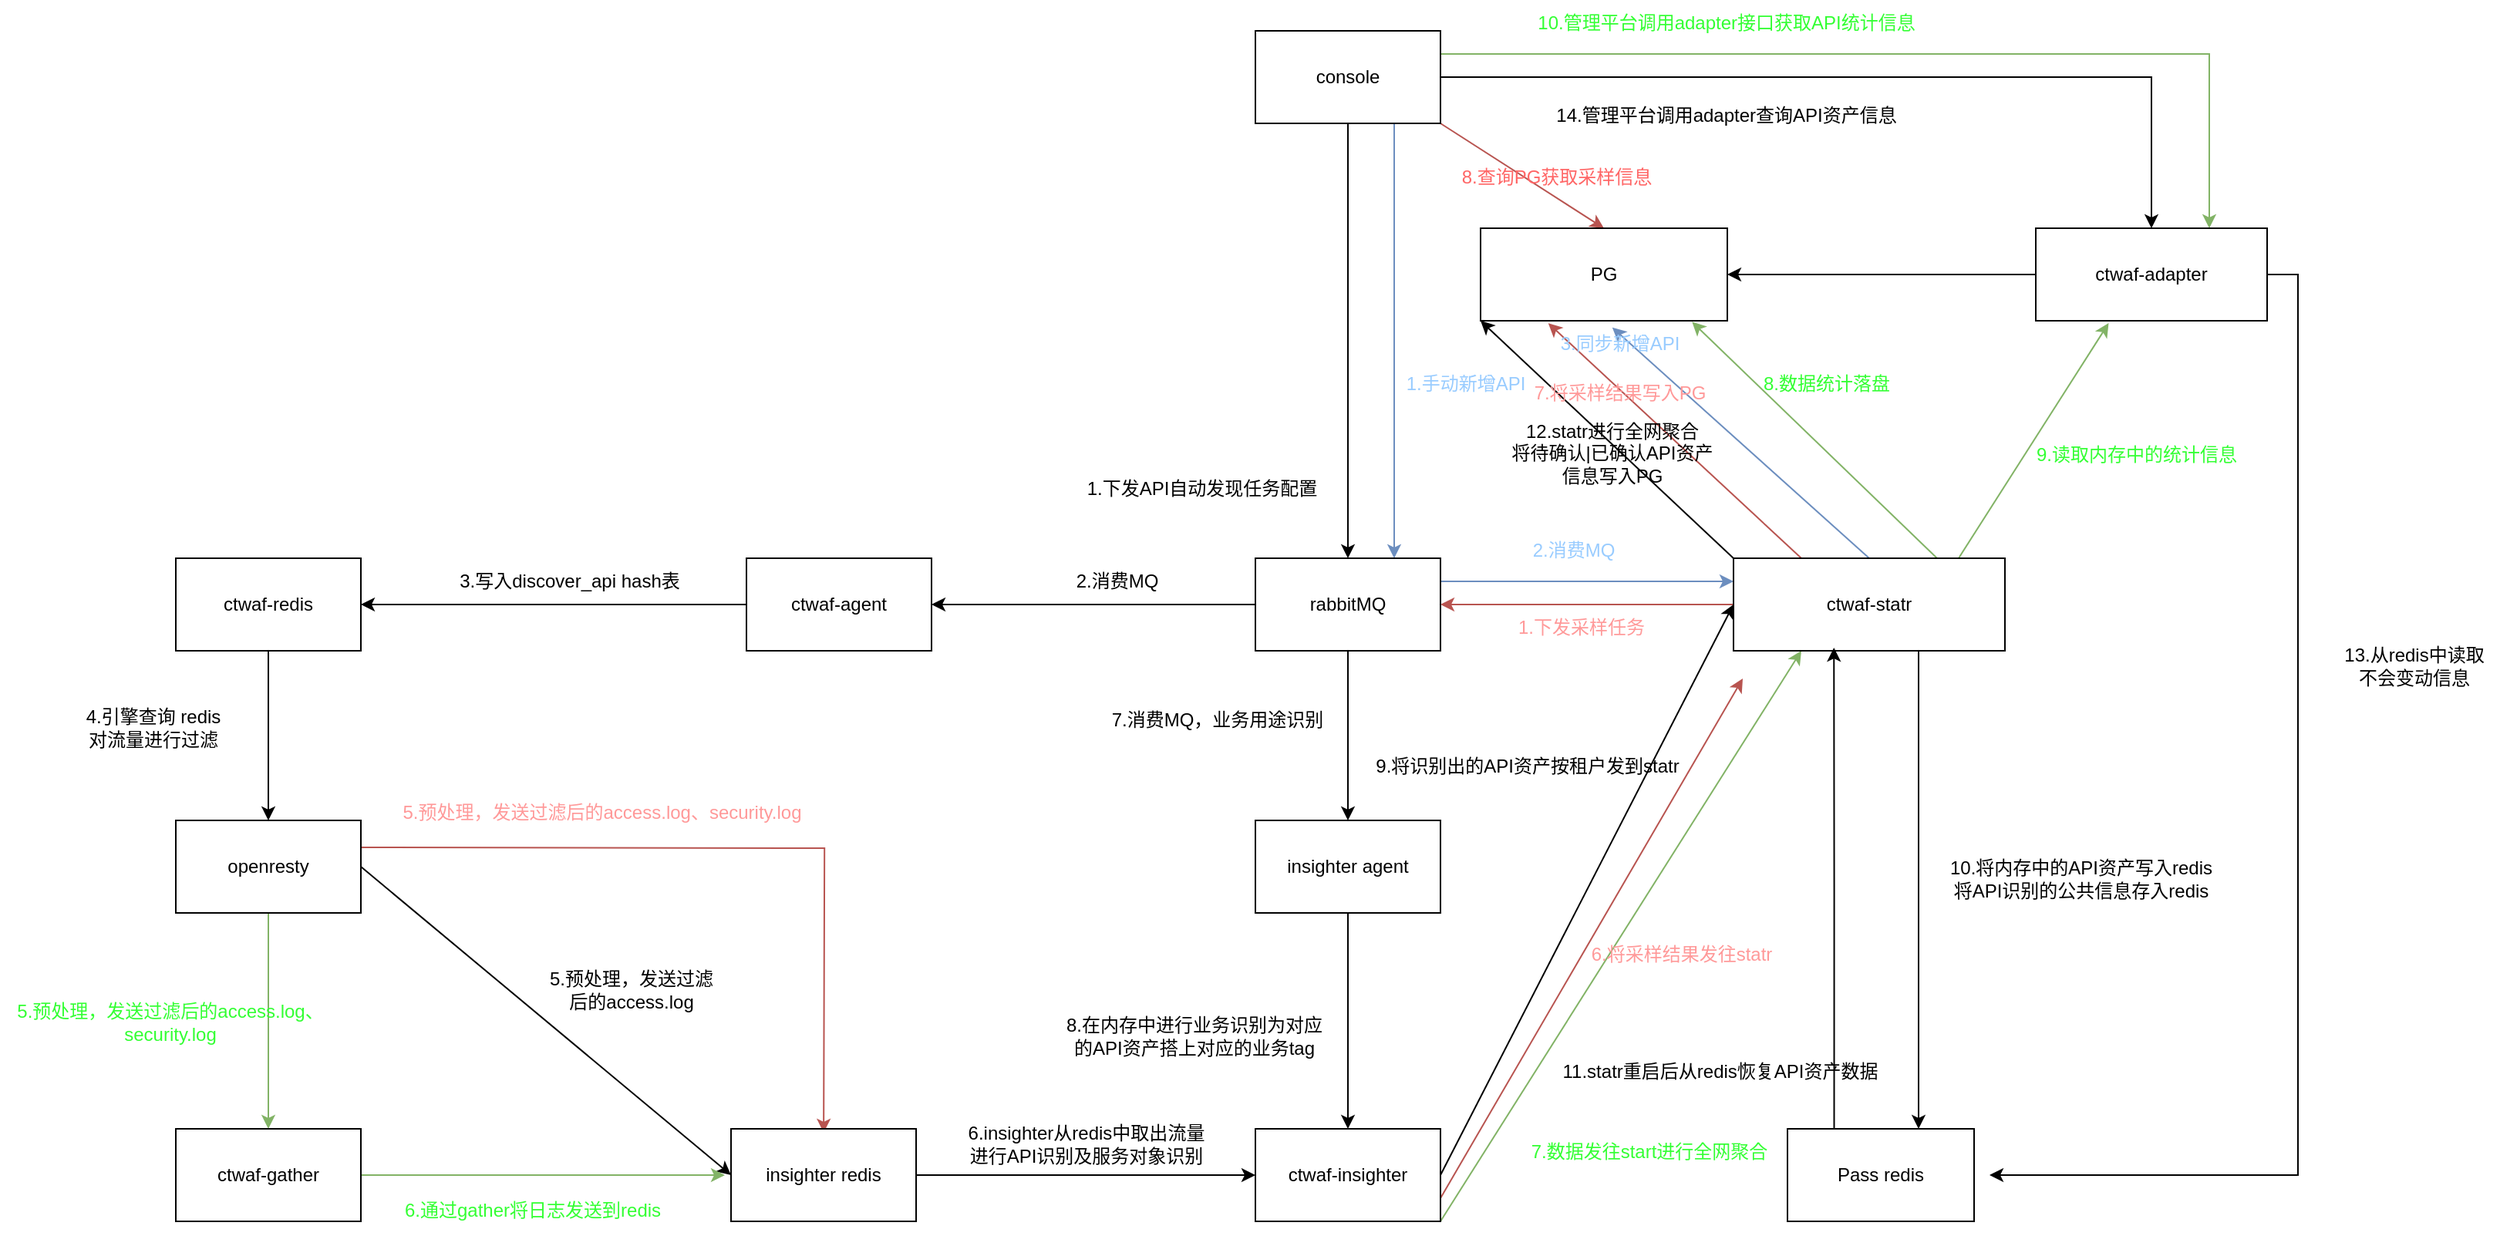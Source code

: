 <mxfile version="25.0.1">
  <diagram name="第 1 页" id="9oLcChZLBmCLIfF3ptJM">
    <mxGraphModel dx="2146" dy="844" grid="1" gridSize="10" guides="1" tooltips="1" connect="1" arrows="1" fold="1" page="1" pageScale="1" pageWidth="1920" pageHeight="1200" math="0" shadow="0">
      <root>
        <mxCell id="0" />
        <mxCell id="1" parent="0" />
        <mxCell id="ly4h5jfgBfxPe-2GgAdj-17" style="edgeStyle=orthogonalEdgeStyle;rounded=0;orthogonalLoop=1;jettySize=auto;html=1;exitX=0.5;exitY=1;exitDx=0;exitDy=0;entryX=0.5;entryY=0;entryDx=0;entryDy=0;" parent="1" source="ly4h5jfgBfxPe-2GgAdj-1" target="ly4h5jfgBfxPe-2GgAdj-2" edge="1">
          <mxGeometry relative="1" as="geometry" />
        </mxCell>
        <mxCell id="ly4h5jfgBfxPe-2GgAdj-1" value="ctwaf-redis" style="rounded=0;whiteSpace=wrap;html=1;" parent="1" vertex="1">
          <mxGeometry x="154" y="392" width="120" height="60" as="geometry" />
        </mxCell>
        <mxCell id="ly4h5jfgBfxPe-2GgAdj-48" style="rounded=0;orthogonalLoop=1;jettySize=auto;html=1;exitX=1;exitY=0.5;exitDx=0;exitDy=0;entryX=0;entryY=0.5;entryDx=0;entryDy=0;" parent="1" source="ly4h5jfgBfxPe-2GgAdj-2" target="ly4h5jfgBfxPe-2GgAdj-19" edge="1">
          <mxGeometry relative="1" as="geometry" />
        </mxCell>
        <mxCell id="KrRgjkXAATxuMhb4QZNn-29" style="edgeStyle=orthogonalEdgeStyle;rounded=0;orthogonalLoop=1;jettySize=auto;html=1;exitX=1;exitY=0.25;exitDx=0;exitDy=0;fillColor=#f8cecc;strokeColor=#b85450;" parent="1" edge="1">
          <mxGeometry relative="1" as="geometry">
            <mxPoint x="274.0" y="579.5" as="sourcePoint" />
            <mxPoint x="574.059" y="764.5" as="targetPoint" />
          </mxGeometry>
        </mxCell>
        <mxCell id="KrRgjkXAATxuMhb4QZNn-55" style="edgeStyle=orthogonalEdgeStyle;rounded=0;orthogonalLoop=1;jettySize=auto;html=1;exitX=0.5;exitY=1;exitDx=0;exitDy=0;fillColor=#d5e8d4;strokeColor=#82b366;" parent="1" source="ly4h5jfgBfxPe-2GgAdj-2" target="ly4h5jfgBfxPe-2GgAdj-23" edge="1">
          <mxGeometry relative="1" as="geometry" />
        </mxCell>
        <mxCell id="ly4h5jfgBfxPe-2GgAdj-2" value="openresty" style="rounded=0;whiteSpace=wrap;html=1;" parent="1" vertex="1">
          <mxGeometry x="154" y="562" width="120" height="60" as="geometry" />
        </mxCell>
        <mxCell id="ly4h5jfgBfxPe-2GgAdj-8" style="edgeStyle=orthogonalEdgeStyle;rounded=0;orthogonalLoop=1;jettySize=auto;html=1;exitX=0.5;exitY=1;exitDx=0;exitDy=0;entryX=0.5;entryY=0;entryDx=0;entryDy=0;" parent="1" source="ly4h5jfgBfxPe-2GgAdj-3" target="ly4h5jfgBfxPe-2GgAdj-5" edge="1">
          <mxGeometry relative="1" as="geometry" />
        </mxCell>
        <mxCell id="KrRgjkXAATxuMhb4QZNn-24" style="edgeStyle=orthogonalEdgeStyle;rounded=0;orthogonalLoop=1;jettySize=auto;html=1;exitX=1;exitY=0.5;exitDx=0;exitDy=0;" parent="1" source="ly4h5jfgBfxPe-2GgAdj-3" target="ly4h5jfgBfxPe-2GgAdj-43" edge="1">
          <mxGeometry relative="1" as="geometry" />
        </mxCell>
        <mxCell id="KrRgjkXAATxuMhb4QZNn-37" style="edgeStyle=orthogonalEdgeStyle;rounded=0;orthogonalLoop=1;jettySize=auto;html=1;exitX=0.75;exitY=1;exitDx=0;exitDy=0;entryX=0.75;entryY=0;entryDx=0;entryDy=0;fillColor=#dae8fc;strokeColor=#6c8ebf;" parent="1" source="ly4h5jfgBfxPe-2GgAdj-3" target="ly4h5jfgBfxPe-2GgAdj-5" edge="1">
          <mxGeometry relative="1" as="geometry" />
        </mxCell>
        <mxCell id="KrRgjkXAATxuMhb4QZNn-68" style="edgeStyle=orthogonalEdgeStyle;rounded=0;orthogonalLoop=1;jettySize=auto;html=1;exitX=1;exitY=0.25;exitDx=0;exitDy=0;entryX=0.75;entryY=0;entryDx=0;entryDy=0;fillColor=#d5e8d4;strokeColor=#82b366;" parent="1" source="ly4h5jfgBfxPe-2GgAdj-3" target="ly4h5jfgBfxPe-2GgAdj-43" edge="1">
          <mxGeometry relative="1" as="geometry" />
        </mxCell>
        <mxCell id="KrRgjkXAATxuMhb4QZNn-70" style="rounded=0;orthogonalLoop=1;jettySize=auto;html=1;exitX=1;exitY=1;exitDx=0;exitDy=0;entryX=0.5;entryY=0;entryDx=0;entryDy=0;fillColor=#f8cecc;strokeColor=#b85450;" parent="1" source="ly4h5jfgBfxPe-2GgAdj-3" target="ly4h5jfgBfxPe-2GgAdj-40" edge="1">
          <mxGeometry relative="1" as="geometry" />
        </mxCell>
        <mxCell id="ly4h5jfgBfxPe-2GgAdj-3" value="console" style="rounded=0;whiteSpace=wrap;html=1;" parent="1" vertex="1">
          <mxGeometry x="854" y="50" width="120" height="60" as="geometry" />
        </mxCell>
        <mxCell id="ly4h5jfgBfxPe-2GgAdj-9" style="edgeStyle=orthogonalEdgeStyle;rounded=0;orthogonalLoop=1;jettySize=auto;html=1;exitX=0;exitY=0.5;exitDx=0;exitDy=0;entryX=1;entryY=0.5;entryDx=0;entryDy=0;" parent="1" source="ly4h5jfgBfxPe-2GgAdj-5" target="ly4h5jfgBfxPe-2GgAdj-6" edge="1">
          <mxGeometry relative="1" as="geometry" />
        </mxCell>
        <mxCell id="ly4h5jfgBfxPe-2GgAdj-21" style="edgeStyle=orthogonalEdgeStyle;rounded=0;orthogonalLoop=1;jettySize=auto;html=1;exitX=0.5;exitY=1;exitDx=0;exitDy=0;entryX=0.5;entryY=0;entryDx=0;entryDy=0;" parent="1" source="ly4h5jfgBfxPe-2GgAdj-5" target="ly4h5jfgBfxPe-2GgAdj-20" edge="1">
          <mxGeometry relative="1" as="geometry" />
        </mxCell>
        <mxCell id="KrRgjkXAATxuMhb4QZNn-44" style="edgeStyle=orthogonalEdgeStyle;rounded=0;orthogonalLoop=1;jettySize=auto;html=1;exitX=1;exitY=0.25;exitDx=0;exitDy=0;entryX=0;entryY=0.25;entryDx=0;entryDy=0;fillColor=#dae8fc;strokeColor=#6c8ebf;" parent="1" source="ly4h5jfgBfxPe-2GgAdj-5" target="ly4h5jfgBfxPe-2GgAdj-37" edge="1">
          <mxGeometry relative="1" as="geometry" />
        </mxCell>
        <mxCell id="ly4h5jfgBfxPe-2GgAdj-5" value="rabbitMQ" style="rounded=0;whiteSpace=wrap;html=1;" parent="1" vertex="1">
          <mxGeometry x="854" y="392" width="120" height="60" as="geometry" />
        </mxCell>
        <mxCell id="ly4h5jfgBfxPe-2GgAdj-12" style="edgeStyle=orthogonalEdgeStyle;rounded=0;orthogonalLoop=1;jettySize=auto;html=1;exitX=0;exitY=0.5;exitDx=0;exitDy=0;entryX=1;entryY=0.5;entryDx=0;entryDy=0;" parent="1" source="ly4h5jfgBfxPe-2GgAdj-6" target="ly4h5jfgBfxPe-2GgAdj-1" edge="1">
          <mxGeometry relative="1" as="geometry" />
        </mxCell>
        <mxCell id="ly4h5jfgBfxPe-2GgAdj-6" value="ctwaf-agent" style="rounded=0;whiteSpace=wrap;html=1;" parent="1" vertex="1">
          <mxGeometry x="524" y="392" width="120" height="60" as="geometry" />
        </mxCell>
        <mxCell id="ly4h5jfgBfxPe-2GgAdj-10" value="1.下发API自动发现任务配置&lt;span style=&quot;color: rgba(0, 0, 0, 0); font-family: monospace; font-size: 0px; text-align: start;&quot;&gt;%3CmxGraphModel%3E%3Croot%3E%3CmxCell%20id%3D%220%22%2F%3E%3CmxCell%20id%3D%221%22%20parent%3D%220%22%2F%3E%3CmxCell%20id%3D%222%22%20value%3D%22ctwaf-redis%22%20style%3D%22rounded%3D0%3BwhiteSpace%3Dwrap%3Bhtml%3D1%3B%22%20vertex%3D%221%22%20parent%3D%221%22%3E%3CmxGeometry%20x%3D%22160%22%20y%3D%22160%22%20width%3D%22120%22%20height%3D%2260%22%20as%3D%22geometry%22%2F%3E%3C%2FmxCell%3E%3C%2Froot%3E%3C%2FmxGraphModel%3E&lt;/span&gt;&lt;span style=&quot;color: rgba(0, 0, 0, 0); font-family: monospace; font-size: 0px; text-align: start;&quot;&gt;%3CmxGraphModel%3E%3Croot%3E%3CmxCell%20id%3D%220%22%2F%3E%3CmxCell%20id%3D%221%22%20parent%3D%220%22%2F%3E%3CmxCell%20id%3D%222%22%20value%3D%22ctwaf-redis%22%20style%3D%22rounded%3D0%3BwhiteSpace%3Dwrap%3Bhtml%3D1%3B%22%20vertex%3D%221%22%20parent%3D%221%22%3E%3CmxGeometry%20x%3D%22160%22%20y%3D%22160%22%20width%3D%22120%22%20height%3D%2260%22%20as%3D%22geometry%22%2F%3E%3C%2FmxCell%3E%3C%2Froot%3E%3C%2FmxGraphModel%3E&lt;/span&gt;" style="text;html=1;align=center;verticalAlign=middle;resizable=0;points=[];autosize=1;strokeColor=none;fillColor=none;" parent="1" vertex="1">
          <mxGeometry x="734" y="332" width="170" height="30" as="geometry" />
        </mxCell>
        <mxCell id="ly4h5jfgBfxPe-2GgAdj-11" value="2.消费MQ" style="text;html=1;align=center;verticalAlign=middle;resizable=0;points=[];autosize=1;strokeColor=none;fillColor=none;" parent="1" vertex="1">
          <mxGeometry x="724" y="392" width="80" height="30" as="geometry" />
        </mxCell>
        <mxCell id="ly4h5jfgBfxPe-2GgAdj-13" value="3.写入discover_api&amp;nbsp;&lt;span style=&quot;background-color: initial;&quot;&gt;hash表&lt;/span&gt;" style="text;html=1;align=center;verticalAlign=middle;resizable=0;points=[];autosize=1;strokeColor=none;fillColor=none;" parent="1" vertex="1">
          <mxGeometry x="324" y="392" width="170" height="30" as="geometry" />
        </mxCell>
        <mxCell id="ly4h5jfgBfxPe-2GgAdj-16" value="4.引擎查询 redis&lt;div&gt;对流量进行过滤&lt;/div&gt;" style="text;html=1;align=center;verticalAlign=middle;resizable=0;points=[];autosize=1;strokeColor=none;fillColor=none;" parent="1" vertex="1">
          <mxGeometry x="84" y="482" width="110" height="40" as="geometry" />
        </mxCell>
        <mxCell id="KrRgjkXAATxuMhb4QZNn-1" style="rounded=0;orthogonalLoop=1;jettySize=auto;html=1;exitX=1;exitY=0.5;exitDx=0;exitDy=0;entryX=0;entryY=0.5;entryDx=0;entryDy=0;" parent="1" source="ly4h5jfgBfxPe-2GgAdj-18" target="ly4h5jfgBfxPe-2GgAdj-37" edge="1">
          <mxGeometry relative="1" as="geometry" />
        </mxCell>
        <mxCell id="KrRgjkXAATxuMhb4QZNn-36" style="rounded=0;orthogonalLoop=1;jettySize=auto;html=1;exitX=1;exitY=0.75;exitDx=0;exitDy=0;fillColor=#f8cecc;strokeColor=#b85450;" parent="1" source="ly4h5jfgBfxPe-2GgAdj-18" edge="1">
          <mxGeometry relative="1" as="geometry">
            <mxPoint x="1170" y="470" as="targetPoint" />
          </mxGeometry>
        </mxCell>
        <mxCell id="KrRgjkXAATxuMhb4QZNn-60" style="rounded=0;orthogonalLoop=1;jettySize=auto;html=1;exitX=1;exitY=1;exitDx=0;exitDy=0;fillColor=#d5e8d4;strokeColor=#82b366;entryX=0.25;entryY=1;entryDx=0;entryDy=0;" parent="1" source="ly4h5jfgBfxPe-2GgAdj-18" target="ly4h5jfgBfxPe-2GgAdj-37" edge="1">
          <mxGeometry relative="1" as="geometry">
            <mxPoint x="1210" y="460" as="targetPoint" />
          </mxGeometry>
        </mxCell>
        <mxCell id="ly4h5jfgBfxPe-2GgAdj-18" value="ctwaf-insighter" style="rounded=0;whiteSpace=wrap;html=1;" parent="1" vertex="1">
          <mxGeometry x="854" y="762" width="120" height="60" as="geometry" />
        </mxCell>
        <mxCell id="ly4h5jfgBfxPe-2GgAdj-28" style="edgeStyle=orthogonalEdgeStyle;rounded=0;orthogonalLoop=1;jettySize=auto;html=1;exitX=1;exitY=0.5;exitDx=0;exitDy=0;entryX=0;entryY=0.5;entryDx=0;entryDy=0;" parent="1" source="ly4h5jfgBfxPe-2GgAdj-19" target="ly4h5jfgBfxPe-2GgAdj-18" edge="1">
          <mxGeometry relative="1" as="geometry" />
        </mxCell>
        <mxCell id="ly4h5jfgBfxPe-2GgAdj-19" value="insighter redis" style="rounded=0;whiteSpace=wrap;html=1;" parent="1" vertex="1">
          <mxGeometry x="514" y="762" width="120" height="60" as="geometry" />
        </mxCell>
        <mxCell id="ly4h5jfgBfxPe-2GgAdj-32" style="edgeStyle=orthogonalEdgeStyle;rounded=0;orthogonalLoop=1;jettySize=auto;html=1;exitX=0.5;exitY=1;exitDx=0;exitDy=0;" parent="1" source="ly4h5jfgBfxPe-2GgAdj-20" target="ly4h5jfgBfxPe-2GgAdj-18" edge="1">
          <mxGeometry relative="1" as="geometry" />
        </mxCell>
        <mxCell id="ly4h5jfgBfxPe-2GgAdj-20" value="insighter agent" style="rounded=0;whiteSpace=wrap;html=1;" parent="1" vertex="1">
          <mxGeometry x="854" y="562" width="120" height="60" as="geometry" />
        </mxCell>
        <mxCell id="ly4h5jfgBfxPe-2GgAdj-22" value="7.消费MQ，业务&lt;span style=&quot;color: rgba(0, 0, 0, 0); font-family: monospace; font-size: 0px; text-align: start;&quot;&gt;%3CmxGraphModel%3E%3Croot%3E%3CmxCell%20id%3D%220%22%2F%3E%3CmxCell%20id%3D%221%22%20parent%3D%220%22%2F%3E%3CmxCell%20id%3D%222%22%20value%3D%226.%E5%90%84%E8%8A%82%E7%82%B9gather%E5%B0%86%E5%AF%B9%E5%BA%94tenantId%E7%9A%84%E6%B5%81%E9%87%8F%E4%BF%A1%E6%81%AF%26lt%3Bdiv%26gt%3B%26lt%3Bspan%20style%3D%26quot%3Bbackground-color%3A%20initial%3B%26quot%3B%26gt%3B%E5%AD%98%E5%82%A8%E5%88%B0%E4%BB%A5tenantId%E4%B8%BAkey%E7%9A%84redis%E4%B8%AD%26lt%3B%2Fspan%26gt%3B%26lt%3B%2Fdiv%26gt%3B%22%20style%3D%22text%3Bhtml%3D1%3Balign%3Dcenter%3BverticalAlign%3Dmiddle%3Bresizable%3D0%3Bpoints%3D%5B%5D%3Bautosize%3D1%3BstrokeColor%3Dnone%3BfillColor%3Dnone%3B%22%20vertex%3D%221%22%20parent%3D%221%22%3E%3CmxGeometry%20x%3D%22310%22%20y%3D%22530%22%20width%3D%22240%22%20height%3D%2240%22%20as%3D%22geometry%22%2F%3E%3C%2FmxCell%3E%3C%2Froot%3E%3C%2FmxGraphModel%3E&lt;/span&gt;用途识别" style="text;html=1;align=center;verticalAlign=middle;resizable=0;points=[];autosize=1;strokeColor=none;fillColor=none;" parent="1" vertex="1">
          <mxGeometry x="749" y="482" width="160" height="30" as="geometry" />
        </mxCell>
        <mxCell id="KrRgjkXAATxuMhb4QZNn-56" style="edgeStyle=orthogonalEdgeStyle;rounded=0;orthogonalLoop=1;jettySize=auto;html=1;exitX=1;exitY=0.5;exitDx=0;exitDy=0;fillColor=#d5e8d4;strokeColor=#82b366;" parent="1" source="ly4h5jfgBfxPe-2GgAdj-23" edge="1">
          <mxGeometry relative="1" as="geometry">
            <mxPoint x="510" y="792" as="targetPoint" />
          </mxGeometry>
        </mxCell>
        <mxCell id="ly4h5jfgBfxPe-2GgAdj-23" value="ctwaf-gather" style="rounded=0;whiteSpace=wrap;html=1;" parent="1" vertex="1">
          <mxGeometry x="154" y="762" width="120" height="60" as="geometry" />
        </mxCell>
        <mxCell id="ly4h5jfgBfxPe-2GgAdj-25" value="5.预处理，发送过滤&lt;div&gt;后&lt;span style=&quot;background-color: initial;&quot;&gt;的&lt;/span&gt;&lt;span style=&quot;background-color: initial;&quot;&gt;access.log&lt;/span&gt;&lt;/div&gt;" style="text;html=1;align=center;verticalAlign=middle;resizable=0;points=[];autosize=1;strokeColor=none;fillColor=none;" parent="1" vertex="1">
          <mxGeometry x="384" y="652" width="130" height="40" as="geometry" />
        </mxCell>
        <mxCell id="ly4h5jfgBfxPe-2GgAdj-29" value="6.insighter从redis中取出&lt;span style=&quot;background-color: initial;&quot;&gt;流量&lt;/span&gt;&lt;div&gt;&lt;span style=&quot;background-color: initial;&quot;&gt;进行API识别及服务对象识别&lt;/span&gt;&lt;/div&gt;" style="text;html=1;align=center;verticalAlign=middle;resizable=0;points=[];autosize=1;strokeColor=none;fillColor=none;" parent="1" vertex="1">
          <mxGeometry x="654" y="752" width="180" height="40" as="geometry" />
        </mxCell>
        <mxCell id="ly4h5jfgBfxPe-2GgAdj-33" value="8.在内存中进行业务识别为对应&lt;div&gt;的API资产搭上对应的业务tag&lt;br&gt;&lt;/div&gt;" style="text;html=1;align=center;verticalAlign=middle;resizable=0;points=[];autosize=1;strokeColor=none;fillColor=none;" parent="1" vertex="1">
          <mxGeometry x="719" y="682" width="190" height="40" as="geometry" />
        </mxCell>
        <mxCell id="ly4h5jfgBfxPe-2GgAdj-34" value="Pass redis" style="rounded=0;whiteSpace=wrap;html=1;" parent="1" vertex="1">
          <mxGeometry x="1199" y="762" width="121" height="60" as="geometry" />
        </mxCell>
        <mxCell id="ly4h5jfgBfxPe-2GgAdj-36" value="9.将识别出的API资产按租户发到statr" style="text;html=1;align=center;verticalAlign=middle;resizable=0;points=[];autosize=1;strokeColor=none;fillColor=none;rotation=0;" parent="1" vertex="1">
          <mxGeometry x="920" y="512" width="220" height="30" as="geometry" />
        </mxCell>
        <mxCell id="KrRgjkXAATxuMhb4QZNn-19" style="rounded=0;orthogonalLoop=1;jettySize=auto;html=1;exitX=0;exitY=0;exitDx=0;exitDy=0;entryX=0;entryY=1;entryDx=0;entryDy=0;" parent="1" source="ly4h5jfgBfxPe-2GgAdj-37" target="ly4h5jfgBfxPe-2GgAdj-40" edge="1">
          <mxGeometry relative="1" as="geometry" />
        </mxCell>
        <mxCell id="KrRgjkXAATxuMhb4QZNn-26" style="edgeStyle=orthogonalEdgeStyle;rounded=0;orthogonalLoop=1;jettySize=auto;html=1;exitX=0;exitY=0.5;exitDx=0;exitDy=0;entryX=1;entryY=0.5;entryDx=0;entryDy=0;fillColor=#f8cecc;strokeColor=#b85450;" parent="1" source="ly4h5jfgBfxPe-2GgAdj-37" target="ly4h5jfgBfxPe-2GgAdj-5" edge="1">
          <mxGeometry relative="1" as="geometry" />
        </mxCell>
        <mxCell id="KrRgjkXAATxuMhb4QZNn-34" style="rounded=0;orthogonalLoop=1;jettySize=auto;html=1;exitX=0.25;exitY=0;exitDx=0;exitDy=0;entryX=0.039;entryY=0.053;entryDx=0;entryDy=0;fillColor=#f8cecc;strokeColor=#b85450;entryPerimeter=0;" parent="1" source="ly4h5jfgBfxPe-2GgAdj-37" target="KrRgjkXAATxuMhb4QZNn-48" edge="1">
          <mxGeometry relative="1" as="geometry" />
        </mxCell>
        <mxCell id="KrRgjkXAATxuMhb4QZNn-50" style="edgeStyle=orthogonalEdgeStyle;rounded=0;orthogonalLoop=1;jettySize=auto;html=1;exitX=0.75;exitY=1;exitDx=0;exitDy=0;entryX=0.75;entryY=0;entryDx=0;entryDy=0;" parent="1" edge="1">
          <mxGeometry relative="1" as="geometry">
            <mxPoint x="1290.25" y="452" as="sourcePoint" />
            <mxPoint x="1284" y="762" as="targetPoint" />
            <Array as="points">
              <mxPoint x="1284" y="453" />
              <mxPoint x="1284" y="607" />
              <mxPoint x="1285" y="762" />
            </Array>
          </mxGeometry>
        </mxCell>
        <mxCell id="KrRgjkXAATxuMhb4QZNn-52" style="rounded=0;orthogonalLoop=1;jettySize=auto;html=1;exitX=0.5;exitY=0;exitDx=0;exitDy=0;entryX=0.454;entryY=0.147;entryDx=0;entryDy=0;entryPerimeter=0;fillColor=#dae8fc;strokeColor=#6c8ebf;" parent="1" source="ly4h5jfgBfxPe-2GgAdj-37" target="KrRgjkXAATxuMhb4QZNn-48" edge="1">
          <mxGeometry relative="1" as="geometry" />
        </mxCell>
        <mxCell id="KrRgjkXAATxuMhb4QZNn-63" style="rounded=0;orthogonalLoop=1;jettySize=auto;html=1;exitX=0.75;exitY=0;exitDx=0;exitDy=0;entryX=0.971;entryY=0.022;entryDx=0;entryDy=0;entryPerimeter=0;fillColor=#d5e8d4;strokeColor=#82b366;" parent="1" source="ly4h5jfgBfxPe-2GgAdj-37" target="KrRgjkXAATxuMhb4QZNn-48" edge="1">
          <mxGeometry relative="1" as="geometry">
            <mxPoint x="1160" y="250" as="targetPoint" />
          </mxGeometry>
        </mxCell>
        <mxCell id="KrRgjkXAATxuMhb4QZNn-65" style="rounded=0;orthogonalLoop=1;jettySize=auto;html=1;exitX=0.824;exitY=0.025;exitDx=0;exitDy=0;entryX=0.315;entryY=1.026;entryDx=0;entryDy=0;fillColor=#d5e8d4;strokeColor=#82b366;entryPerimeter=0;exitPerimeter=0;" parent="1" source="ly4h5jfgBfxPe-2GgAdj-37" target="ly4h5jfgBfxPe-2GgAdj-43" edge="1">
          <mxGeometry relative="1" as="geometry" />
        </mxCell>
        <mxCell id="ly4h5jfgBfxPe-2GgAdj-37" value="ctwaf-statr" style="rounded=0;whiteSpace=wrap;html=1;" parent="1" vertex="1">
          <mxGeometry x="1164" y="392" width="176" height="60" as="geometry" />
        </mxCell>
        <mxCell id="ly4h5jfgBfxPe-2GgAdj-39" value="10.将内存中的API资产写入redis&lt;div&gt;将API识别的公共信息存入redis&lt;/div&gt;" style="text;html=1;align=center;verticalAlign=middle;resizable=0;points=[];autosize=1;strokeColor=none;fillColor=none;" parent="1" vertex="1">
          <mxGeometry x="1294" y="580" width="190" height="40" as="geometry" />
        </mxCell>
        <mxCell id="ly4h5jfgBfxPe-2GgAdj-40" value="PG" style="rounded=0;whiteSpace=wrap;html=1;" parent="1" vertex="1">
          <mxGeometry x="1000" y="178" width="160" height="60" as="geometry" />
        </mxCell>
        <mxCell id="KrRgjkXAATxuMhb4QZNn-74" style="edgeStyle=orthogonalEdgeStyle;rounded=0;orthogonalLoop=1;jettySize=auto;html=1;exitX=1;exitY=0.5;exitDx=0;exitDy=0;" parent="1" source="ly4h5jfgBfxPe-2GgAdj-43" edge="1">
          <mxGeometry relative="1" as="geometry">
            <mxPoint x="1330" y="792" as="targetPoint" />
            <Array as="points">
              <mxPoint x="1530" y="208" />
              <mxPoint x="1530" y="792" />
            </Array>
          </mxGeometry>
        </mxCell>
        <mxCell id="K8pup2j__ZUgWb89mrKJ-1" style="edgeStyle=orthogonalEdgeStyle;rounded=0;orthogonalLoop=1;jettySize=auto;html=1;exitX=0;exitY=0.5;exitDx=0;exitDy=0;entryX=1;entryY=0.5;entryDx=0;entryDy=0;" edge="1" parent="1" source="ly4h5jfgBfxPe-2GgAdj-43" target="ly4h5jfgBfxPe-2GgAdj-40">
          <mxGeometry relative="1" as="geometry" />
        </mxCell>
        <mxCell id="ly4h5jfgBfxPe-2GgAdj-43" value="ctwaf-adapter" style="rounded=0;whiteSpace=wrap;html=1;" parent="1" vertex="1">
          <mxGeometry x="1360" y="178" width="150" height="60" as="geometry" />
        </mxCell>
        <mxCell id="KrRgjkXAATxuMhb4QZNn-7" value="11.statr重启后从redis恢复API资产数据" style="text;html=1;align=center;verticalAlign=middle;resizable=0;points=[];autosize=1;strokeColor=none;fillColor=none;" parent="1" vertex="1">
          <mxGeometry x="1040" y="710" width="230" height="30" as="geometry" />
        </mxCell>
        <mxCell id="KrRgjkXAATxuMhb4QZNn-20" value="12.statr进行全网聚合&lt;div&gt;将待确认|已确认API资产&lt;/div&gt;&lt;div&gt;信息写入PG&lt;/div&gt;" style="text;html=1;align=center;verticalAlign=middle;resizable=0;points=[];autosize=1;strokeColor=none;fillColor=none;" parent="1" vertex="1">
          <mxGeometry x="1010" y="294" width="150" height="60" as="geometry" />
        </mxCell>
        <mxCell id="KrRgjkXAATxuMhb4QZNn-22" value="13.从redis中读取&lt;div&gt;&lt;span style=&quot;background-color: initial;&quot;&gt;不会变动信息&lt;/span&gt;&lt;/div&gt;" style="text;html=1;align=center;verticalAlign=middle;resizable=0;points=[];autosize=1;strokeColor=none;fillColor=none;" parent="1" vertex="1">
          <mxGeometry x="1550" y="442" width="110" height="40" as="geometry" />
        </mxCell>
        <mxCell id="KrRgjkXAATxuMhb4QZNn-25" value="14.管理平台调用adapter查询API资产信息" style="text;html=1;align=center;verticalAlign=middle;resizable=0;points=[];autosize=1;strokeColor=none;fillColor=none;" parent="1" vertex="1">
          <mxGeometry x="1039" y="90" width="240" height="30" as="geometry" />
        </mxCell>
        <mxCell id="KrRgjkXAATxuMhb4QZNn-27" value="&lt;font color=&quot;#ff9999&quot;&gt;1.下发采样任务&lt;/font&gt;" style="text;html=1;align=center;verticalAlign=middle;resizable=0;points=[];autosize=1;strokeColor=none;fillColor=none;" parent="1" vertex="1">
          <mxGeometry x="1010" y="422" width="110" height="30" as="geometry" />
        </mxCell>
        <mxCell id="KrRgjkXAATxuMhb4QZNn-30" value="&lt;font color=&quot;#ff9999&quot;&gt;5.预处理，发送过滤后的access.log、security.log&lt;/font&gt;" style="text;html=1;align=center;verticalAlign=middle;resizable=0;points=[];autosize=1;strokeColor=none;fillColor=none;" parent="1" vertex="1">
          <mxGeometry x="290" y="542" width="280" height="30" as="geometry" />
        </mxCell>
        <mxCell id="KrRgjkXAATxuMhb4QZNn-31" value="&lt;font color=&quot;#ff9999&quot;&gt;6.将采样结果发往statr&lt;/font&gt;" style="text;html=1;align=center;verticalAlign=middle;resizable=0;points=[];autosize=1;strokeColor=none;fillColor=none;" parent="1" vertex="1">
          <mxGeometry x="1060" y="634" width="140" height="30" as="geometry" />
        </mxCell>
        <mxCell id="KrRgjkXAATxuMhb4QZNn-33" value="&lt;font color=&quot;#ff9999&quot;&gt;7.将采样结果写入PG&lt;/font&gt;" style="text;html=1;align=center;verticalAlign=middle;resizable=0;points=[];autosize=1;strokeColor=none;fillColor=none;" parent="1" vertex="1">
          <mxGeometry x="1025" y="270" width="130" height="30" as="geometry" />
        </mxCell>
        <mxCell id="KrRgjkXAATxuMhb4QZNn-38" value="&lt;font color=&quot;#99ccff&quot;&gt;1.手动新增API&lt;/font&gt;" style="text;html=1;align=center;verticalAlign=middle;resizable=0;points=[];autosize=1;strokeColor=none;fillColor=none;" parent="1" vertex="1">
          <mxGeometry x="940" y="264" width="100" height="30" as="geometry" />
        </mxCell>
        <mxCell id="KrRgjkXAATxuMhb4QZNn-45" value="&lt;font color=&quot;#99ccff&quot;&gt;2.消费MQ&lt;/font&gt;" style="text;html=1;align=center;verticalAlign=middle;resizable=0;points=[];autosize=1;strokeColor=none;fillColor=none;" parent="1" vertex="1">
          <mxGeometry x="1020" y="372" width="80" height="30" as="geometry" />
        </mxCell>
        <mxCell id="KrRgjkXAATxuMhb4QZNn-48" value="&lt;font color=&quot;#99ccff&quot;&gt;3.同步新增API&lt;/font&gt;" style="text;html=1;align=center;verticalAlign=middle;resizable=0;points=[];autosize=1;strokeColor=none;fillColor=none;" parent="1" vertex="1">
          <mxGeometry x="1040" y="238" width="100" height="30" as="geometry" />
        </mxCell>
        <mxCell id="KrRgjkXAATxuMhb4QZNn-49" style="edgeStyle=orthogonalEdgeStyle;rounded=0;orthogonalLoop=1;jettySize=auto;html=1;exitX=0.25;exitY=0;exitDx=0;exitDy=0;entryX=0.37;entryY=0.967;entryDx=0;entryDy=0;entryPerimeter=0;" parent="1" source="ly4h5jfgBfxPe-2GgAdj-34" target="ly4h5jfgBfxPe-2GgAdj-37" edge="1">
          <mxGeometry relative="1" as="geometry" />
        </mxCell>
        <mxCell id="KrRgjkXAATxuMhb4QZNn-57" value="&lt;font color=&quot;#33ff33&quot;&gt;5.预处理，发送过滤后的access.log、&lt;/font&gt;&lt;div&gt;&lt;font color=&quot;#33ff33&quot;&gt;security.log&lt;/font&gt;&lt;/div&gt;" style="text;html=1;align=center;verticalAlign=middle;resizable=0;points=[];autosize=1;strokeColor=none;fillColor=none;" parent="1" vertex="1">
          <mxGeometry x="40" y="673" width="220" height="40" as="geometry" />
        </mxCell>
        <mxCell id="KrRgjkXAATxuMhb4QZNn-59" value="&lt;font color=&quot;#33ff33&quot;&gt;6.通过gather将日志发送到redis&lt;/font&gt;" style="text;html=1;align=center;verticalAlign=middle;resizable=0;points=[];autosize=1;strokeColor=none;fillColor=none;" parent="1" vertex="1">
          <mxGeometry x="290" y="800" width="190" height="30" as="geometry" />
        </mxCell>
        <mxCell id="KrRgjkXAATxuMhb4QZNn-61" value="&lt;font color=&quot;#33ff33&quot;&gt;7.数据发往start进行全网聚合&lt;/font&gt;" style="text;html=1;align=center;verticalAlign=middle;resizable=0;points=[];autosize=1;strokeColor=none;fillColor=none;" parent="1" vertex="1">
          <mxGeometry x="1019" y="762" width="180" height="30" as="geometry" />
        </mxCell>
        <mxCell id="KrRgjkXAATxuMhb4QZNn-64" value="&lt;font color=&quot;#33ff33&quot;&gt;8.数据统计落盘&lt;/font&gt;" style="text;html=1;align=center;verticalAlign=middle;resizable=0;points=[];autosize=1;strokeColor=none;fillColor=none;" parent="1" vertex="1">
          <mxGeometry x="1169" y="264" width="110" height="30" as="geometry" />
        </mxCell>
        <mxCell id="KrRgjkXAATxuMhb4QZNn-66" value="&lt;font color=&quot;#33ff33&quot;&gt;9.读取内存中的统计信息&lt;/font&gt;" style="text;html=1;align=center;verticalAlign=middle;resizable=0;points=[];autosize=1;strokeColor=none;fillColor=none;" parent="1" vertex="1">
          <mxGeometry x="1350" y="310" width="150" height="30" as="geometry" />
        </mxCell>
        <mxCell id="KrRgjkXAATxuMhb4QZNn-69" value="&lt;font color=&quot;#33ff33&quot;&gt;10.管理平台调用adapter接口获取API统计信息&lt;/font&gt;" style="text;html=1;align=center;verticalAlign=middle;resizable=0;points=[];autosize=1;strokeColor=none;fillColor=none;" parent="1" vertex="1">
          <mxGeometry x="1024" y="30" width="270" height="30" as="geometry" />
        </mxCell>
        <mxCell id="KrRgjkXAATxuMhb4QZNn-71" value="&lt;font color=&quot;#ff6666&quot;&gt;8.查询PG获取采样信息&lt;/font&gt;" style="text;html=1;align=center;verticalAlign=middle;resizable=0;points=[];autosize=1;strokeColor=none;fillColor=none;" parent="1" vertex="1">
          <mxGeometry x="974" y="130" width="150" height="30" as="geometry" />
        </mxCell>
      </root>
    </mxGraphModel>
  </diagram>
</mxfile>
